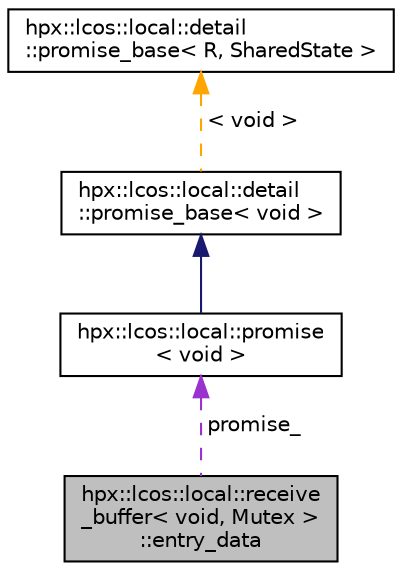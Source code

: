 digraph "hpx::lcos::local::receive_buffer&lt; void, Mutex &gt;::entry_data"
{
  edge [fontname="Helvetica",fontsize="10",labelfontname="Helvetica",labelfontsize="10"];
  node [fontname="Helvetica",fontsize="10",shape=record];
  Node1 [label="hpx::lcos::local::receive\l_buffer\< void, Mutex \>\l::entry_data",height=0.2,width=0.4,color="black", fillcolor="grey75", style="filled", fontcolor="black"];
  Node2 -> Node1 [dir="back",color="darkorchid3",fontsize="10",style="dashed",label=" promise_" ,fontname="Helvetica"];
  Node2 [label="hpx::lcos::local::promise\l\< void \>",height=0.2,width=0.4,color="black", fillcolor="white", style="filled",URL="$d3/dc1/classhpx_1_1lcos_1_1local_1_1promise_3_01void_01_4.html"];
  Node3 -> Node2 [dir="back",color="midnightblue",fontsize="10",style="solid",fontname="Helvetica"];
  Node3 [label="hpx::lcos::local::detail\l::promise_base\< void \>",height=0.2,width=0.4,color="black", fillcolor="white", style="filled",URL="$d5/da1/classhpx_1_1lcos_1_1local_1_1detail_1_1promise__base.html"];
  Node4 -> Node3 [dir="back",color="orange",fontsize="10",style="dashed",label=" \< void \>" ,fontname="Helvetica"];
  Node4 [label="hpx::lcos::local::detail\l::promise_base\< R, SharedState \>",height=0.2,width=0.4,color="black", fillcolor="white", style="filled",URL="$d5/da1/classhpx_1_1lcos_1_1local_1_1detail_1_1promise__base.html"];
}
